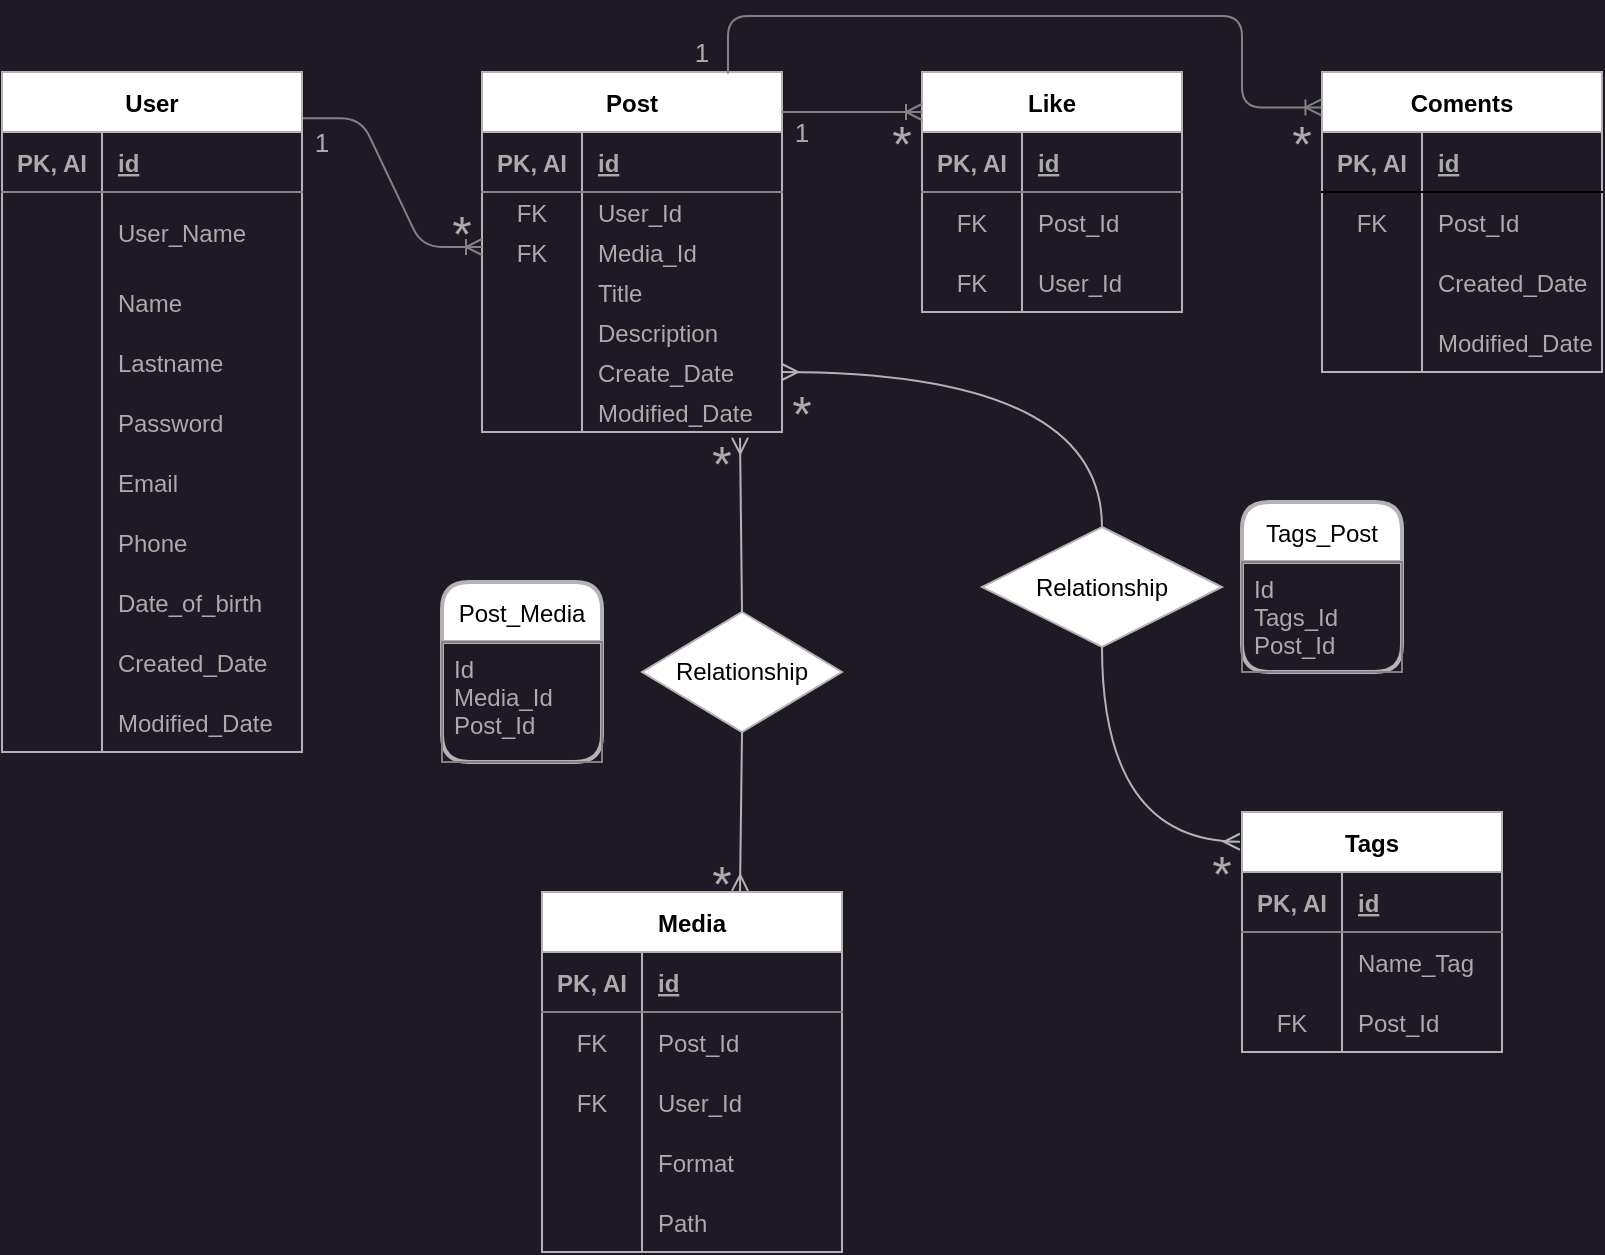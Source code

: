 <mxfile>
    <diagram id="-ANipx4XFc9IfE_KnRMD" name="Page-1">
        <mxGraphModel dx="728" dy="469" grid="0" gridSize="10" guides="1" tooltips="1" connect="1" arrows="1" fold="1" page="1" pageScale="1" pageWidth="850" pageHeight="1100" background="#1E1924" math="0" shadow="0">
            <root>
                <mxCell id="0"/>
                <mxCell id="1" parent="0"/>
                <mxCell id="149" value="Post" style="shape=table;startSize=30;container=1;collapsible=1;childLayout=tableLayout;fixedRows=1;rowLines=0;fontStyle=1;align=center;resizeLast=1;fontFamily=Helvetica;labelBackgroundColor=default;strokeColor=#B3B3B3;" vertex="1" parent="1">
                    <mxGeometry x="280" y="100" width="150" height="180" as="geometry"/>
                </mxCell>
                <mxCell id="150" value="" style="shape=tableRow;horizontal=0;startSize=0;swimlaneHead=0;swimlaneBody=0;fillColor=none;collapsible=0;dropTarget=0;points=[[0,0.5],[1,0.5]];portConstraint=eastwest;top=0;left=0;right=0;bottom=1;strokeColor=#828282;fontFamily=Helvetica;fontColor=#ABABAB;" vertex="1" parent="149">
                    <mxGeometry y="30" width="150" height="30" as="geometry"/>
                </mxCell>
                <mxCell id="151" value="PK, AI" style="shape=partialRectangle;connectable=0;fillColor=none;top=0;left=0;bottom=0;right=0;fontStyle=1;overflow=hidden;strokeColor=#828282;fontFamily=Helvetica;fontColor=#ABABAB;" vertex="1" parent="150">
                    <mxGeometry width="50" height="30" as="geometry">
                        <mxRectangle width="50" height="30" as="alternateBounds"/>
                    </mxGeometry>
                </mxCell>
                <mxCell id="152" value="id" style="shape=partialRectangle;connectable=0;fillColor=none;top=0;left=0;bottom=0;right=0;align=left;spacingLeft=6;fontStyle=5;overflow=hidden;strokeColor=#828282;fontFamily=Helvetica;fontColor=#ABABAB;" vertex="1" parent="150">
                    <mxGeometry x="50" width="100" height="30" as="geometry">
                        <mxRectangle width="100" height="30" as="alternateBounds"/>
                    </mxGeometry>
                </mxCell>
                <mxCell id="313" value="" style="shape=tableRow;horizontal=0;startSize=0;swimlaneHead=0;swimlaneBody=0;fillColor=none;collapsible=0;dropTarget=0;points=[[0,0.5],[1,0.5]];portConstraint=eastwest;top=0;left=0;right=0;bottom=0;strokeColor=#828282;fontFamily=Helvetica;fontColor=#ABABAB;" vertex="1" parent="149">
                    <mxGeometry y="60" width="150" height="20" as="geometry"/>
                </mxCell>
                <mxCell id="314" value="FK" style="shape=partialRectangle;connectable=0;fillColor=none;top=0;left=0;bottom=0;right=0;editable=1;overflow=hidden;strokeColor=#828282;fontFamily=Helvetica;fontColor=#ABABAB;" vertex="1" parent="313">
                    <mxGeometry width="50" height="20" as="geometry">
                        <mxRectangle width="50" height="20" as="alternateBounds"/>
                    </mxGeometry>
                </mxCell>
                <mxCell id="315" value="User_Id" style="shape=partialRectangle;connectable=0;fillColor=none;top=0;left=0;bottom=0;right=0;align=left;spacingLeft=6;overflow=hidden;strokeColor=#828282;fontFamily=Helvetica;fontColor=#ABABAB;" vertex="1" parent="313">
                    <mxGeometry x="50" width="100" height="20" as="geometry">
                        <mxRectangle width="100" height="20" as="alternateBounds"/>
                    </mxGeometry>
                </mxCell>
                <mxCell id="385" value="" style="shape=tableRow;horizontal=0;startSize=0;swimlaneHead=0;swimlaneBody=0;fillColor=none;collapsible=0;dropTarget=0;points=[[0,0.5],[1,0.5]];portConstraint=eastwest;top=0;left=0;right=0;bottom=0;strokeColor=#828282;fontFamily=Helvetica;fontColor=#ABABAB;" vertex="1" parent="149">
                    <mxGeometry y="80" width="150" height="20" as="geometry"/>
                </mxCell>
                <mxCell id="386" value="FK" style="shape=partialRectangle;connectable=0;fillColor=none;top=0;left=0;bottom=0;right=0;editable=1;overflow=hidden;strokeColor=#828282;fontFamily=Helvetica;fontColor=#ABABAB;" vertex="1" parent="385">
                    <mxGeometry width="50" height="20" as="geometry">
                        <mxRectangle width="50" height="20" as="alternateBounds"/>
                    </mxGeometry>
                </mxCell>
                <mxCell id="387" value="Media_Id" style="shape=partialRectangle;connectable=0;fillColor=none;top=0;left=0;bottom=0;right=0;align=left;spacingLeft=6;overflow=hidden;strokeColor=#828282;fontFamily=Helvetica;fontColor=#ABABAB;" vertex="1" parent="385">
                    <mxGeometry x="50" width="100" height="20" as="geometry">
                        <mxRectangle width="100" height="20" as="alternateBounds"/>
                    </mxGeometry>
                </mxCell>
                <mxCell id="316" value="" style="shape=tableRow;horizontal=0;startSize=0;swimlaneHead=0;swimlaneBody=0;fillColor=none;collapsible=0;dropTarget=0;points=[[0,0.5],[1,0.5]];portConstraint=eastwest;top=0;left=0;right=0;bottom=0;strokeColor=#828282;fontFamily=Helvetica;fontColor=#ABABAB;" vertex="1" parent="149">
                    <mxGeometry y="100" width="150" height="20" as="geometry"/>
                </mxCell>
                <mxCell id="317" value="" style="shape=partialRectangle;connectable=0;fillColor=none;top=0;left=0;bottom=0;right=0;editable=1;overflow=hidden;strokeColor=#828282;fontFamily=Helvetica;fontColor=#ABABAB;" vertex="1" parent="316">
                    <mxGeometry width="50" height="20" as="geometry">
                        <mxRectangle width="50" height="20" as="alternateBounds"/>
                    </mxGeometry>
                </mxCell>
                <mxCell id="318" value="Title" style="shape=partialRectangle;connectable=0;fillColor=none;top=0;left=0;bottom=0;right=0;align=left;spacingLeft=6;overflow=hidden;strokeColor=#828282;fontFamily=Helvetica;fontColor=#ABABAB;" vertex="1" parent="316">
                    <mxGeometry x="50" width="100" height="20" as="geometry">
                        <mxRectangle width="100" height="20" as="alternateBounds"/>
                    </mxGeometry>
                </mxCell>
                <mxCell id="319" value="" style="shape=tableRow;horizontal=0;startSize=0;swimlaneHead=0;swimlaneBody=0;fillColor=none;collapsible=0;dropTarget=0;points=[[0,0.5],[1,0.5]];portConstraint=eastwest;top=0;left=0;right=0;bottom=0;strokeColor=#828282;fontFamily=Helvetica;fontColor=#ABABAB;" vertex="1" parent="149">
                    <mxGeometry y="120" width="150" height="20" as="geometry"/>
                </mxCell>
                <mxCell id="320" value="" style="shape=partialRectangle;connectable=0;fillColor=none;top=0;left=0;bottom=0;right=0;editable=1;overflow=hidden;strokeColor=#828282;fontFamily=Helvetica;fontColor=#ABABAB;" vertex="1" parent="319">
                    <mxGeometry width="50" height="20" as="geometry">
                        <mxRectangle width="50" height="20" as="alternateBounds"/>
                    </mxGeometry>
                </mxCell>
                <mxCell id="321" value="Description" style="shape=partialRectangle;connectable=0;fillColor=none;top=0;left=0;bottom=0;right=0;align=left;spacingLeft=6;overflow=hidden;strokeColor=#828282;fontFamily=Helvetica;fontColor=#ABABAB;" vertex="1" parent="319">
                    <mxGeometry x="50" width="100" height="20" as="geometry">
                        <mxRectangle width="100" height="20" as="alternateBounds"/>
                    </mxGeometry>
                </mxCell>
                <mxCell id="322" value="" style="shape=tableRow;horizontal=0;startSize=0;swimlaneHead=0;swimlaneBody=0;fillColor=none;collapsible=0;dropTarget=0;points=[[0,0.5],[1,0.5]];portConstraint=eastwest;top=0;left=0;right=0;bottom=0;strokeColor=#828282;fontFamily=Helvetica;fontColor=#ABABAB;" vertex="1" parent="149">
                    <mxGeometry y="140" width="150" height="20" as="geometry"/>
                </mxCell>
                <mxCell id="323" value="" style="shape=partialRectangle;connectable=0;fillColor=none;top=0;left=0;bottom=0;right=0;editable=1;overflow=hidden;strokeColor=#828282;fontFamily=Helvetica;fontColor=#ABABAB;" vertex="1" parent="322">
                    <mxGeometry width="50" height="20" as="geometry">
                        <mxRectangle width="50" height="20" as="alternateBounds"/>
                    </mxGeometry>
                </mxCell>
                <mxCell id="324" value="Create_Date" style="shape=partialRectangle;connectable=0;fillColor=none;top=0;left=0;bottom=0;right=0;align=left;spacingLeft=6;overflow=hidden;strokeColor=#828282;fontFamily=Helvetica;fontColor=#ABABAB;" vertex="1" parent="322">
                    <mxGeometry x="50" width="100" height="20" as="geometry">
                        <mxRectangle width="100" height="20" as="alternateBounds"/>
                    </mxGeometry>
                </mxCell>
                <mxCell id="153" value="" style="shape=tableRow;horizontal=0;startSize=0;swimlaneHead=0;swimlaneBody=0;fillColor=none;collapsible=0;dropTarget=0;points=[[0,0.5],[1,0.5]];portConstraint=eastwest;top=0;left=0;right=0;bottom=0;strokeColor=#828282;fontFamily=Helvetica;fontColor=#ABABAB;" vertex="1" parent="149">
                    <mxGeometry y="160" width="150" height="20" as="geometry"/>
                </mxCell>
                <mxCell id="154" value="" style="shape=partialRectangle;connectable=0;fillColor=none;top=0;left=0;bottom=0;right=0;editable=1;overflow=hidden;strokeColor=#828282;fontFamily=Helvetica;fontColor=#ABABAB;" vertex="1" parent="153">
                    <mxGeometry width="50" height="20" as="geometry">
                        <mxRectangle width="50" height="20" as="alternateBounds"/>
                    </mxGeometry>
                </mxCell>
                <mxCell id="155" value="Modified_Date" style="shape=partialRectangle;connectable=0;fillColor=none;top=0;left=0;bottom=0;right=0;align=left;spacingLeft=6;overflow=hidden;strokeColor=#828282;fontFamily=Helvetica;fontColor=#ABABAB;" vertex="1" parent="153">
                    <mxGeometry x="50" width="100" height="20" as="geometry">
                        <mxRectangle width="100" height="20" as="alternateBounds"/>
                    </mxGeometry>
                </mxCell>
                <mxCell id="156" value="" style="edgeStyle=entityRelationEdgeStyle;fontSize=12;html=1;endArrow=ERoneToMany;entryX=1;entryY=0.75;entryDx=0;entryDy=0;startArrow=none;exitX=0.996;exitY=0.068;exitDx=0;exitDy=0;exitPerimeter=0;strokeColor=#828282;fontFamily=Helvetica;fontColor=#ABABAB;" edge="1" parent="1" source="259" target="258">
                    <mxGeometry width="100" height="100" relative="1" as="geometry">
                        <mxPoint x="240" y="70" as="sourcePoint"/>
                        <mxPoint x="277.15" y="142.41" as="targetPoint"/>
                    </mxGeometry>
                </mxCell>
                <mxCell id="196" value="&lt;font style=&quot;font-size: 25px;&quot;&gt;*&lt;/font&gt;" style="text;strokeColor=none;align=center;fillColor=none;html=1;verticalAlign=middle;whiteSpace=wrap;rounded=0;fontFamily=Helvetica;fontColor=#ABABAB;" vertex="1" parent="1">
                    <mxGeometry x="390" y="490" width="20" height="30" as="geometry"/>
                </mxCell>
                <mxCell id="197" value="&lt;font style=&quot;font-size: 25px;&quot;&gt;*&lt;/font&gt;" style="text;strokeColor=none;align=center;fillColor=none;html=1;verticalAlign=middle;whiteSpace=wrap;rounded=0;fontFamily=Helvetica;fontColor=#ABABAB;" vertex="1" parent="1">
                    <mxGeometry x="480" y="125" width="20" height="20" as="geometry"/>
                </mxCell>
                <mxCell id="198" value="&lt;font style=&quot;font-size: 13px;&quot;&gt;1&lt;/font&gt;" style="text;strokeColor=none;align=center;fillColor=none;html=1;verticalAlign=middle;whiteSpace=wrap;rounded=0;fontFamily=Helvetica;fontColor=#ABABAB;" vertex="1" parent="1">
                    <mxGeometry x="190" y="120" width="20" height="30" as="geometry"/>
                </mxCell>
                <mxCell id="206" value="Media" style="shape=table;startSize=30;container=1;collapsible=1;childLayout=tableLayout;fixedRows=1;rowLines=0;fontStyle=1;align=center;resizeLast=1;fontFamily=Helvetica;labelBackgroundColor=default;strokeColor=#B3B3B3;" vertex="1" parent="1">
                    <mxGeometry x="310" y="510" width="150" height="180" as="geometry"/>
                </mxCell>
                <mxCell id="207" value="" style="shape=tableRow;horizontal=0;startSize=0;swimlaneHead=0;swimlaneBody=0;fillColor=none;collapsible=0;dropTarget=0;points=[[0,0.5],[1,0.5]];portConstraint=eastwest;top=0;left=0;right=0;bottom=1;strokeColor=#828282;fontFamily=Helvetica;fontColor=#ABABAB;" vertex="1" parent="206">
                    <mxGeometry y="30" width="150" height="30" as="geometry"/>
                </mxCell>
                <mxCell id="208" value="PK, AI" style="shape=partialRectangle;connectable=0;fillColor=none;top=0;left=0;bottom=0;right=0;fontStyle=1;overflow=hidden;strokeColor=#828282;fontFamily=Helvetica;fontColor=#ABABAB;" vertex="1" parent="207">
                    <mxGeometry width="50" height="30" as="geometry">
                        <mxRectangle width="50" height="30" as="alternateBounds"/>
                    </mxGeometry>
                </mxCell>
                <mxCell id="209" value="id" style="shape=partialRectangle;connectable=0;fillColor=none;top=0;left=0;bottom=0;right=0;align=left;spacingLeft=6;fontStyle=5;overflow=hidden;strokeColor=#828282;fontFamily=Helvetica;fontColor=#ABABAB;" vertex="1" parent="207">
                    <mxGeometry x="50" width="100" height="30" as="geometry">
                        <mxRectangle width="100" height="30" as="alternateBounds"/>
                    </mxGeometry>
                </mxCell>
                <mxCell id="210" value="" style="shape=tableRow;horizontal=0;startSize=0;swimlaneHead=0;swimlaneBody=0;fillColor=none;collapsible=0;dropTarget=0;points=[[0,0.5],[1,0.5]];portConstraint=eastwest;top=0;left=0;right=0;bottom=0;strokeColor=#828282;fontFamily=Helvetica;fontColor=#ABABAB;" vertex="1" parent="206">
                    <mxGeometry y="60" width="150" height="30" as="geometry"/>
                </mxCell>
                <mxCell id="211" value="FK" style="shape=partialRectangle;connectable=0;fillColor=none;top=0;left=0;bottom=0;right=0;editable=1;overflow=hidden;strokeColor=#828282;fontFamily=Helvetica;fontColor=#ABABAB;" vertex="1" parent="210">
                    <mxGeometry width="50" height="30" as="geometry">
                        <mxRectangle width="50" height="30" as="alternateBounds"/>
                    </mxGeometry>
                </mxCell>
                <mxCell id="212" value="Post_Id" style="shape=partialRectangle;connectable=0;fillColor=none;top=0;left=0;bottom=0;right=0;align=left;spacingLeft=6;overflow=hidden;strokeColor=#828282;fontFamily=Helvetica;fontColor=#ABABAB;" vertex="1" parent="210">
                    <mxGeometry x="50" width="100" height="30" as="geometry">
                        <mxRectangle width="100" height="30" as="alternateBounds"/>
                    </mxGeometry>
                </mxCell>
                <mxCell id="213" value="" style="shape=tableRow;horizontal=0;startSize=0;swimlaneHead=0;swimlaneBody=0;fillColor=none;collapsible=0;dropTarget=0;points=[[0,0.5],[1,0.5]];portConstraint=eastwest;top=0;left=0;right=0;bottom=0;strokeColor=#828282;fontFamily=Helvetica;fontColor=#ABABAB;" vertex="1" parent="206">
                    <mxGeometry y="90" width="150" height="30" as="geometry"/>
                </mxCell>
                <mxCell id="214" value="FK" style="shape=partialRectangle;connectable=0;fillColor=none;top=0;left=0;bottom=0;right=0;editable=1;overflow=hidden;strokeColor=#828282;fontFamily=Helvetica;fontColor=#ABABAB;" vertex="1" parent="213">
                    <mxGeometry width="50" height="30" as="geometry">
                        <mxRectangle width="50" height="30" as="alternateBounds"/>
                    </mxGeometry>
                </mxCell>
                <mxCell id="215" value="User_Id" style="shape=partialRectangle;connectable=0;fillColor=none;top=0;left=0;bottom=0;right=0;align=left;spacingLeft=6;overflow=hidden;strokeColor=#828282;fontFamily=Helvetica;fontColor=#ABABAB;" vertex="1" parent="213">
                    <mxGeometry x="50" width="100" height="30" as="geometry">
                        <mxRectangle width="100" height="30" as="alternateBounds"/>
                    </mxGeometry>
                </mxCell>
                <mxCell id="216" value="" style="shape=tableRow;horizontal=0;startSize=0;swimlaneHead=0;swimlaneBody=0;fillColor=none;collapsible=0;dropTarget=0;points=[[0,0.5],[1,0.5]];portConstraint=eastwest;top=0;left=0;right=0;bottom=0;strokeColor=#828282;fontFamily=Helvetica;fontColor=#ABABAB;" vertex="1" parent="206">
                    <mxGeometry y="120" width="150" height="30" as="geometry"/>
                </mxCell>
                <mxCell id="217" value="" style="shape=partialRectangle;connectable=0;fillColor=none;top=0;left=0;bottom=0;right=0;editable=1;overflow=hidden;strokeColor=#828282;fontFamily=Helvetica;fontColor=#ABABAB;" vertex="1" parent="216">
                    <mxGeometry width="50" height="30" as="geometry">
                        <mxRectangle width="50" height="30" as="alternateBounds"/>
                    </mxGeometry>
                </mxCell>
                <mxCell id="218" value="Format" style="shape=partialRectangle;connectable=0;fillColor=none;top=0;left=0;bottom=0;right=0;align=left;spacingLeft=6;overflow=hidden;strokeColor=#828282;fontFamily=Helvetica;fontColor=#ABABAB;" vertex="1" parent="216">
                    <mxGeometry x="50" width="100" height="30" as="geometry">
                        <mxRectangle width="100" height="30" as="alternateBounds"/>
                    </mxGeometry>
                </mxCell>
                <mxCell id="219" value="" style="shape=tableRow;horizontal=0;startSize=0;swimlaneHead=0;swimlaneBody=0;fillColor=none;collapsible=0;dropTarget=0;points=[[0,0.5],[1,0.5]];portConstraint=eastwest;top=0;left=0;right=0;bottom=0;strokeColor=#828282;fontFamily=Helvetica;fontColor=#ABABAB;" vertex="1" parent="206">
                    <mxGeometry y="150" width="150" height="30" as="geometry"/>
                </mxCell>
                <mxCell id="220" value="" style="shape=partialRectangle;connectable=0;fillColor=none;top=0;left=0;bottom=0;right=0;editable=1;overflow=hidden;strokeColor=#828282;fontFamily=Helvetica;fontColor=#ABABAB;" vertex="1" parent="219">
                    <mxGeometry width="50" height="30" as="geometry">
                        <mxRectangle width="50" height="30" as="alternateBounds"/>
                    </mxGeometry>
                </mxCell>
                <mxCell id="221" value="Path" style="shape=partialRectangle;connectable=0;fillColor=none;top=0;left=0;bottom=0;right=0;align=left;spacingLeft=6;overflow=hidden;strokeColor=#828282;fontFamily=Helvetica;fontColor=#ABABAB;" vertex="1" parent="219">
                    <mxGeometry x="50" width="100" height="30" as="geometry">
                        <mxRectangle width="100" height="30" as="alternateBounds"/>
                    </mxGeometry>
                </mxCell>
                <mxCell id="232" value="Like" style="shape=table;startSize=30;container=1;collapsible=1;childLayout=tableLayout;fixedRows=1;rowLines=0;fontStyle=1;align=center;resizeLast=1;fontFamily=Helvetica;labelBackgroundColor=default;strokeColor=#B3B3B3;" vertex="1" parent="1">
                    <mxGeometry x="500" y="100" width="130" height="120" as="geometry"/>
                </mxCell>
                <mxCell id="233" value="" style="shape=tableRow;horizontal=0;startSize=0;swimlaneHead=0;swimlaneBody=0;fillColor=none;collapsible=0;dropTarget=0;points=[[0,0.5],[1,0.5]];portConstraint=eastwest;top=0;left=0;right=0;bottom=1;strokeColor=#828282;fontFamily=Helvetica;fontColor=#ABABAB;" vertex="1" parent="232">
                    <mxGeometry y="30" width="130" height="30" as="geometry"/>
                </mxCell>
                <mxCell id="234" value="PK, AI" style="shape=partialRectangle;connectable=0;fillColor=none;top=0;left=0;bottom=0;right=0;fontStyle=1;overflow=hidden;strokeColor=#828282;fontFamily=Helvetica;fontColor=#ABABAB;" vertex="1" parent="233">
                    <mxGeometry width="50" height="30" as="geometry">
                        <mxRectangle width="50" height="30" as="alternateBounds"/>
                    </mxGeometry>
                </mxCell>
                <mxCell id="235" value="id" style="shape=partialRectangle;connectable=0;fillColor=none;top=0;left=0;bottom=0;right=0;align=left;spacingLeft=6;fontStyle=5;overflow=hidden;strokeColor=#828282;fontFamily=Helvetica;fontColor=#ABABAB;" vertex="1" parent="233">
                    <mxGeometry x="50" width="80" height="30" as="geometry">
                        <mxRectangle width="80" height="30" as="alternateBounds"/>
                    </mxGeometry>
                </mxCell>
                <mxCell id="236" value="" style="shape=tableRow;horizontal=0;startSize=0;swimlaneHead=0;swimlaneBody=0;fillColor=none;collapsible=0;dropTarget=0;points=[[0,0.5],[1,0.5]];portConstraint=eastwest;top=0;left=0;right=0;bottom=0;strokeColor=#828282;fontFamily=Helvetica;fontColor=#ABABAB;" vertex="1" parent="232">
                    <mxGeometry y="60" width="130" height="30" as="geometry"/>
                </mxCell>
                <mxCell id="237" value="FK" style="shape=partialRectangle;connectable=0;fillColor=none;top=0;left=0;bottom=0;right=0;editable=1;overflow=hidden;strokeColor=#828282;fontFamily=Helvetica;fontColor=#ABABAB;" vertex="1" parent="236">
                    <mxGeometry width="50" height="30" as="geometry">
                        <mxRectangle width="50" height="30" as="alternateBounds"/>
                    </mxGeometry>
                </mxCell>
                <mxCell id="238" value="Post_Id" style="shape=partialRectangle;connectable=0;fillColor=none;top=0;left=0;bottom=0;right=0;align=left;spacingLeft=6;overflow=hidden;strokeColor=#828282;fontFamily=Helvetica;fontColor=#ABABAB;" vertex="1" parent="236">
                    <mxGeometry x="50" width="80" height="30" as="geometry">
                        <mxRectangle width="80" height="30" as="alternateBounds"/>
                    </mxGeometry>
                </mxCell>
                <mxCell id="343" value="" style="shape=tableRow;horizontal=0;startSize=0;swimlaneHead=0;swimlaneBody=0;fillColor=none;collapsible=0;dropTarget=0;points=[[0,0.5],[1,0.5]];portConstraint=eastwest;top=0;left=0;right=0;bottom=0;strokeColor=#828282;fontFamily=Helvetica;fontColor=#ABABAB;" vertex="1" parent="232">
                    <mxGeometry y="90" width="130" height="30" as="geometry"/>
                </mxCell>
                <mxCell id="344" value="FK" style="shape=partialRectangle;connectable=0;fillColor=none;top=0;left=0;bottom=0;right=0;editable=1;overflow=hidden;strokeColor=#828282;fontFamily=Helvetica;fontColor=#ABABAB;" vertex="1" parent="343">
                    <mxGeometry width="50" height="30" as="geometry">
                        <mxRectangle width="50" height="30" as="alternateBounds"/>
                    </mxGeometry>
                </mxCell>
                <mxCell id="345" value="User_Id" style="shape=partialRectangle;connectable=0;fillColor=none;top=0;left=0;bottom=0;right=0;align=left;spacingLeft=6;overflow=hidden;strokeColor=#828282;fontFamily=Helvetica;fontColor=#ABABAB;" vertex="1" parent="343">
                    <mxGeometry x="50" width="80" height="30" as="geometry">
                        <mxRectangle width="80" height="30" as="alternateBounds"/>
                    </mxGeometry>
                </mxCell>
                <mxCell id="257" value="&lt;font style=&quot;font-size: 13px;&quot;&gt;1&lt;/font&gt;" style="text;strokeColor=none;align=center;fillColor=none;html=1;verticalAlign=middle;whiteSpace=wrap;rounded=0;fontFamily=Helvetica;fontColor=#ABABAB;" vertex="1" parent="1">
                    <mxGeometry x="430" y="120" width="20" height="20" as="geometry"/>
                </mxCell>
                <mxCell id="258" value="&lt;font style=&quot;font-size: 25px;&quot;&gt;*&lt;/font&gt;" style="text;strokeColor=none;align=center;fillColor=none;html=1;verticalAlign=middle;whiteSpace=wrap;rounded=0;fontFamily=Helvetica;fontColor=#ABABAB;" vertex="1" parent="1">
                    <mxGeometry x="260" y="165" width="20" height="30" as="geometry"/>
                </mxCell>
                <mxCell id="259" value="User" style="shape=table;startSize=30;container=1;collapsible=1;childLayout=tableLayout;fixedRows=1;rowLines=0;fontStyle=1;align=center;resizeLast=1;fontFamily=Helvetica;strokeColor=#B3B3B3;" vertex="1" parent="1">
                    <mxGeometry x="40" y="100" width="150" height="340" as="geometry"/>
                </mxCell>
                <mxCell id="260" value="" style="shape=tableRow;horizontal=0;startSize=0;swimlaneHead=0;swimlaneBody=0;fillColor=none;collapsible=0;dropTarget=0;points=[[0,0.5],[1,0.5]];portConstraint=eastwest;top=0;left=0;right=0;bottom=1;strokeColor=#828282;fontFamily=Helvetica;fontColor=#ABABAB;" vertex="1" parent="259">
                    <mxGeometry y="30" width="150" height="30" as="geometry"/>
                </mxCell>
                <mxCell id="261" value="PK, AI" style="shape=partialRectangle;connectable=0;fillColor=none;top=0;left=0;bottom=0;right=0;fontStyle=1;overflow=hidden;strokeColor=#828282;fontFamily=Helvetica;fontColor=#ABABAB;" vertex="1" parent="260">
                    <mxGeometry width="50" height="30" as="geometry">
                        <mxRectangle width="50" height="30" as="alternateBounds"/>
                    </mxGeometry>
                </mxCell>
                <mxCell id="262" value="id" style="shape=partialRectangle;connectable=0;fillColor=none;top=0;left=0;bottom=0;right=0;align=left;spacingLeft=6;fontStyle=5;overflow=hidden;strokeColor=#828282;fontFamily=Helvetica;fontColor=#ABABAB;" vertex="1" parent="260">
                    <mxGeometry x="50" width="100" height="30" as="geometry">
                        <mxRectangle width="100" height="30" as="alternateBounds"/>
                    </mxGeometry>
                </mxCell>
                <mxCell id="263" value="" style="shape=tableRow;horizontal=0;startSize=0;swimlaneHead=0;swimlaneBody=0;fillColor=none;collapsible=0;dropTarget=0;points=[[0,0.5],[1,0.5]];portConstraint=eastwest;top=0;left=0;right=0;bottom=0;strokeColor=#828282;fontFamily=Helvetica;fontColor=#ABABAB;" vertex="1" parent="259">
                    <mxGeometry y="60" width="150" height="40" as="geometry"/>
                </mxCell>
                <mxCell id="264" value="" style="shape=partialRectangle;connectable=0;fillColor=none;top=0;left=0;bottom=0;right=0;editable=1;overflow=hidden;strokeColor=#828282;fontFamily=Helvetica;fontColor=#ABABAB;" vertex="1" parent="263">
                    <mxGeometry width="50" height="40" as="geometry">
                        <mxRectangle width="50" height="40" as="alternateBounds"/>
                    </mxGeometry>
                </mxCell>
                <mxCell id="265" value="User_Name" style="shape=partialRectangle;connectable=0;fillColor=none;top=0;left=0;bottom=0;right=0;align=left;spacingLeft=6;overflow=hidden;strokeColor=#828282;fontFamily=Helvetica;fontColor=#ABABAB;" vertex="1" parent="263">
                    <mxGeometry x="50" width="100" height="40" as="geometry">
                        <mxRectangle width="100" height="40" as="alternateBounds"/>
                    </mxGeometry>
                </mxCell>
                <mxCell id="266" value="" style="shape=tableRow;horizontal=0;startSize=0;swimlaneHead=0;swimlaneBody=0;fillColor=none;collapsible=0;dropTarget=0;points=[[0,0.5],[1,0.5]];portConstraint=eastwest;top=0;left=0;right=0;bottom=0;strokeColor=#828282;fontFamily=Helvetica;fontColor=#ABABAB;" vertex="1" parent="259">
                    <mxGeometry y="100" width="150" height="30" as="geometry"/>
                </mxCell>
                <mxCell id="267" value="" style="shape=partialRectangle;connectable=0;fillColor=none;top=0;left=0;bottom=0;right=0;editable=1;overflow=hidden;strokeColor=#828282;fontFamily=Helvetica;fontColor=#ABABAB;" vertex="1" parent="266">
                    <mxGeometry width="50" height="30" as="geometry">
                        <mxRectangle width="50" height="30" as="alternateBounds"/>
                    </mxGeometry>
                </mxCell>
                <mxCell id="268" value="Name" style="shape=partialRectangle;connectable=0;fillColor=none;top=0;left=0;bottom=0;right=0;align=left;spacingLeft=6;overflow=hidden;strokeColor=#828282;fontFamily=Helvetica;fontColor=#ABABAB;" vertex="1" parent="266">
                    <mxGeometry x="50" width="100" height="30" as="geometry">
                        <mxRectangle width="100" height="30" as="alternateBounds"/>
                    </mxGeometry>
                </mxCell>
                <mxCell id="269" value="" style="shape=tableRow;horizontal=0;startSize=0;swimlaneHead=0;swimlaneBody=0;fillColor=none;collapsible=0;dropTarget=0;points=[[0,0.5],[1,0.5]];portConstraint=eastwest;top=0;left=0;right=0;bottom=0;strokeColor=#828282;fontFamily=Helvetica;fontColor=#ABABAB;" vertex="1" parent="259">
                    <mxGeometry y="130" width="150" height="30" as="geometry"/>
                </mxCell>
                <mxCell id="270" value="" style="shape=partialRectangle;connectable=0;fillColor=none;top=0;left=0;bottom=0;right=0;editable=1;overflow=hidden;strokeColor=#828282;fontFamily=Helvetica;fontColor=#ABABAB;" vertex="1" parent="269">
                    <mxGeometry width="50" height="30" as="geometry">
                        <mxRectangle width="50" height="30" as="alternateBounds"/>
                    </mxGeometry>
                </mxCell>
                <mxCell id="271" value="Lastname" style="shape=partialRectangle;connectable=0;fillColor=none;top=0;left=0;bottom=0;right=0;align=left;spacingLeft=6;overflow=hidden;strokeColor=#828282;fontFamily=Helvetica;fontColor=#ABABAB;" vertex="1" parent="269">
                    <mxGeometry x="50" width="100" height="30" as="geometry">
                        <mxRectangle width="100" height="30" as="alternateBounds"/>
                    </mxGeometry>
                </mxCell>
                <mxCell id="272" value="" style="shape=tableRow;horizontal=0;startSize=0;swimlaneHead=0;swimlaneBody=0;fillColor=none;collapsible=0;dropTarget=0;points=[[0,0.5],[1,0.5]];portConstraint=eastwest;top=0;left=0;right=0;bottom=0;strokeColor=#828282;fontFamily=Helvetica;fontColor=#ABABAB;" vertex="1" parent="259">
                    <mxGeometry y="160" width="150" height="30" as="geometry"/>
                </mxCell>
                <mxCell id="273" value="" style="shape=partialRectangle;connectable=0;fillColor=none;top=0;left=0;bottom=0;right=0;editable=1;overflow=hidden;strokeColor=#828282;fontFamily=Helvetica;fontColor=#ABABAB;" vertex="1" parent="272">
                    <mxGeometry width="50" height="30" as="geometry">
                        <mxRectangle width="50" height="30" as="alternateBounds"/>
                    </mxGeometry>
                </mxCell>
                <mxCell id="274" value="Password" style="shape=partialRectangle;connectable=0;fillColor=none;top=0;left=0;bottom=0;right=0;align=left;spacingLeft=6;overflow=hidden;strokeColor=#828282;fontFamily=Helvetica;fontColor=#ABABAB;" vertex="1" parent="272">
                    <mxGeometry x="50" width="100" height="30" as="geometry">
                        <mxRectangle width="100" height="30" as="alternateBounds"/>
                    </mxGeometry>
                </mxCell>
                <mxCell id="299" value="" style="shape=tableRow;horizontal=0;startSize=0;swimlaneHead=0;swimlaneBody=0;fillColor=none;collapsible=0;dropTarget=0;points=[[0,0.5],[1,0.5]];portConstraint=eastwest;top=0;left=0;right=0;bottom=0;strokeColor=#828282;fontFamily=Helvetica;fontColor=#ABABAB;" vertex="1" parent="259">
                    <mxGeometry y="190" width="150" height="30" as="geometry"/>
                </mxCell>
                <mxCell id="300" value="" style="shape=partialRectangle;connectable=0;fillColor=none;top=0;left=0;bottom=0;right=0;editable=1;overflow=hidden;strokeColor=#828282;fontFamily=Helvetica;fontColor=#ABABAB;" vertex="1" parent="299">
                    <mxGeometry width="50" height="30" as="geometry">
                        <mxRectangle width="50" height="30" as="alternateBounds"/>
                    </mxGeometry>
                </mxCell>
                <mxCell id="301" value="Email" style="shape=partialRectangle;connectable=0;fillColor=none;top=0;left=0;bottom=0;right=0;align=left;spacingLeft=6;overflow=hidden;strokeColor=#828282;fontFamily=Helvetica;fontColor=#ABABAB;" vertex="1" parent="299">
                    <mxGeometry x="50" width="100" height="30" as="geometry">
                        <mxRectangle width="100" height="30" as="alternateBounds"/>
                    </mxGeometry>
                </mxCell>
                <mxCell id="310" value="" style="shape=tableRow;horizontal=0;startSize=0;swimlaneHead=0;swimlaneBody=0;fillColor=none;collapsible=0;dropTarget=0;points=[[0,0.5],[1,0.5]];portConstraint=eastwest;top=0;left=0;right=0;bottom=0;strokeColor=#828282;fontFamily=Helvetica;fontColor=#ABABAB;" vertex="1" parent="259">
                    <mxGeometry y="220" width="150" height="30" as="geometry"/>
                </mxCell>
                <mxCell id="311" value="" style="shape=partialRectangle;connectable=0;fillColor=none;top=0;left=0;bottom=0;right=0;editable=1;overflow=hidden;strokeColor=#828282;fontFamily=Helvetica;fontColor=#ABABAB;" vertex="1" parent="310">
                    <mxGeometry width="50" height="30" as="geometry">
                        <mxRectangle width="50" height="30" as="alternateBounds"/>
                    </mxGeometry>
                </mxCell>
                <mxCell id="312" value="Phone" style="shape=partialRectangle;connectable=0;fillColor=none;top=0;left=0;bottom=0;right=0;align=left;spacingLeft=6;overflow=hidden;strokeColor=#828282;fontFamily=Helvetica;fontColor=#ABABAB;" vertex="1" parent="310">
                    <mxGeometry x="50" width="100" height="30" as="geometry">
                        <mxRectangle width="100" height="30" as="alternateBounds"/>
                    </mxGeometry>
                </mxCell>
                <mxCell id="302" value="" style="shape=tableRow;horizontal=0;startSize=0;swimlaneHead=0;swimlaneBody=0;fillColor=none;collapsible=0;dropTarget=0;points=[[0,0.5],[1,0.5]];portConstraint=eastwest;top=0;left=0;right=0;bottom=0;strokeColor=#828282;fontFamily=Helvetica;fontColor=#ABABAB;" vertex="1" parent="259">
                    <mxGeometry y="250" width="150" height="30" as="geometry"/>
                </mxCell>
                <mxCell id="303" value="" style="shape=partialRectangle;connectable=0;fillColor=none;top=0;left=0;bottom=0;right=0;editable=1;overflow=hidden;strokeColor=#828282;fontFamily=Helvetica;fontColor=#ABABAB;" vertex="1" parent="302">
                    <mxGeometry width="50" height="30" as="geometry">
                        <mxRectangle width="50" height="30" as="alternateBounds"/>
                    </mxGeometry>
                </mxCell>
                <mxCell id="304" value="Date_of_birth" style="shape=partialRectangle;connectable=0;fillColor=none;top=0;left=0;bottom=0;right=0;align=left;spacingLeft=6;overflow=hidden;strokeColor=#828282;fontFamily=Helvetica;fontColor=#ABABAB;" vertex="1" parent="302">
                    <mxGeometry x="50" width="100" height="30" as="geometry">
                        <mxRectangle width="100" height="30" as="alternateBounds"/>
                    </mxGeometry>
                </mxCell>
                <mxCell id="347" value="" style="shape=tableRow;horizontal=0;startSize=0;swimlaneHead=0;swimlaneBody=0;fillColor=none;collapsible=0;dropTarget=0;points=[[0,0.5],[1,0.5]];portConstraint=eastwest;top=0;left=0;right=0;bottom=0;strokeColor=#828282;fontFamily=Helvetica;fontColor=#ABABAB;" vertex="1" parent="259">
                    <mxGeometry y="280" width="150" height="30" as="geometry"/>
                </mxCell>
                <mxCell id="348" value="" style="shape=partialRectangle;connectable=0;fillColor=none;top=0;left=0;bottom=0;right=0;editable=1;overflow=hidden;strokeColor=#828282;fontFamily=Helvetica;fontColor=#ABABAB;" vertex="1" parent="347">
                    <mxGeometry width="50" height="30" as="geometry">
                        <mxRectangle width="50" height="30" as="alternateBounds"/>
                    </mxGeometry>
                </mxCell>
                <mxCell id="349" value="Created_Date" style="shape=partialRectangle;connectable=0;fillColor=none;top=0;left=0;bottom=0;right=0;align=left;spacingLeft=6;overflow=hidden;strokeColor=#828282;fontFamily=Helvetica;fontColor=#ABABAB;" vertex="1" parent="347">
                    <mxGeometry x="50" width="100" height="30" as="geometry">
                        <mxRectangle width="100" height="30" as="alternateBounds"/>
                    </mxGeometry>
                </mxCell>
                <mxCell id="275" value="" style="shape=tableRow;horizontal=0;startSize=0;swimlaneHead=0;swimlaneBody=0;fillColor=none;collapsible=0;dropTarget=0;points=[[0,0.5],[1,0.5]];portConstraint=eastwest;top=0;left=0;right=0;bottom=0;strokeColor=#828282;fontFamily=Helvetica;fontColor=#ABABAB;" vertex="1" parent="259">
                    <mxGeometry y="310" width="150" height="30" as="geometry"/>
                </mxCell>
                <mxCell id="276" value="" style="shape=partialRectangle;connectable=0;fillColor=none;top=0;left=0;bottom=0;right=0;editable=1;overflow=hidden;strokeColor=#828282;fontFamily=Helvetica;fontColor=#ABABAB;" vertex="1" parent="275">
                    <mxGeometry width="50" height="30" as="geometry">
                        <mxRectangle width="50" height="30" as="alternateBounds"/>
                    </mxGeometry>
                </mxCell>
                <mxCell id="277" value="Modified_Date" style="shape=partialRectangle;connectable=0;fillColor=none;top=0;left=0;bottom=0;right=0;align=left;spacingLeft=6;overflow=hidden;strokeColor=#828282;fontFamily=Helvetica;fontColor=#ABABAB;" vertex="1" parent="275">
                    <mxGeometry x="50" width="100" height="30" as="geometry">
                        <mxRectangle width="100" height="30" as="alternateBounds"/>
                    </mxGeometry>
                </mxCell>
                <mxCell id="278" value="Coments" style="shape=table;startSize=30;container=1;collapsible=1;childLayout=tableLayout;fixedRows=1;rowLines=0;fontStyle=1;align=center;resizeLast=1;labelBackgroundColor=none;strokeColor=#B3B3B3;" vertex="1" parent="1">
                    <mxGeometry x="700" y="100" width="140" height="150" as="geometry">
                        <mxRectangle x="700" y="100" width="86" height="30" as="alternateBounds"/>
                    </mxGeometry>
                </mxCell>
                <mxCell id="279" value="" style="shape=tableRow;horizontal=0;startSize=0;swimlaneHead=0;swimlaneBody=0;fillColor=none;collapsible=0;dropTarget=0;points=[[0,0.5],[1,0.5]];portConstraint=eastwest;top=0;left=0;right=0;bottom=1;" vertex="1" parent="278">
                    <mxGeometry y="30" width="140" height="30" as="geometry"/>
                </mxCell>
                <mxCell id="280" value="PK, AI" style="shape=partialRectangle;connectable=0;fillColor=none;top=0;left=0;bottom=0;right=0;fontStyle=1;overflow=hidden;strokeColor=#828282;fontFamily=Helvetica;fontColor=#ABABAB;" vertex="1" parent="279">
                    <mxGeometry width="50" height="30" as="geometry">
                        <mxRectangle width="50" height="30" as="alternateBounds"/>
                    </mxGeometry>
                </mxCell>
                <mxCell id="281" value="id" style="shape=partialRectangle;connectable=0;fillColor=none;top=0;left=0;bottom=0;right=0;align=left;spacingLeft=6;fontStyle=5;overflow=hidden;fontColor=#ABABAB;" vertex="1" parent="279">
                    <mxGeometry x="50" width="90" height="30" as="geometry">
                        <mxRectangle width="90" height="30" as="alternateBounds"/>
                    </mxGeometry>
                </mxCell>
                <mxCell id="282" value="" style="shape=tableRow;horizontal=0;startSize=0;swimlaneHead=0;swimlaneBody=0;fillColor=none;collapsible=0;dropTarget=0;points=[[0,0.5],[1,0.5]];portConstraint=eastwest;top=0;left=0;right=0;bottom=0;" vertex="1" parent="278">
                    <mxGeometry y="60" width="140" height="30" as="geometry"/>
                </mxCell>
                <mxCell id="283" value="FK" style="shape=partialRectangle;connectable=0;fillColor=none;top=0;left=0;bottom=0;right=0;editable=1;overflow=hidden;strokeColor=#828282;fontFamily=Helvetica;fontColor=#ABABAB;" vertex="1" parent="282">
                    <mxGeometry width="50" height="30" as="geometry">
                        <mxRectangle width="50" height="30" as="alternateBounds"/>
                    </mxGeometry>
                </mxCell>
                <mxCell id="284" value="Post_Id" style="shape=partialRectangle;connectable=0;fillColor=none;top=0;left=0;bottom=0;right=0;align=left;spacingLeft=6;overflow=hidden;fontColor=#ABABAB;" vertex="1" parent="282">
                    <mxGeometry x="50" width="90" height="30" as="geometry">
                        <mxRectangle width="90" height="30" as="alternateBounds"/>
                    </mxGeometry>
                </mxCell>
                <mxCell id="285" value="" style="shape=tableRow;horizontal=0;startSize=0;swimlaneHead=0;swimlaneBody=0;fillColor=none;collapsible=0;dropTarget=0;points=[[0,0.5],[1,0.5]];portConstraint=eastwest;top=0;left=0;right=0;bottom=0;" vertex="1" parent="278">
                    <mxGeometry y="90" width="140" height="30" as="geometry"/>
                </mxCell>
                <mxCell id="286" value="" style="shape=partialRectangle;connectable=0;fillColor=none;top=0;left=0;bottom=0;right=0;editable=1;overflow=hidden;strokeColor=#828282;fontFamily=Helvetica;fontColor=#ABABAB;" vertex="1" parent="285">
                    <mxGeometry width="50" height="30" as="geometry">
                        <mxRectangle width="50" height="30" as="alternateBounds"/>
                    </mxGeometry>
                </mxCell>
                <mxCell id="287" value="Created_Date" style="shape=partialRectangle;connectable=0;fillColor=none;top=0;left=0;bottom=0;right=0;align=left;spacingLeft=6;overflow=hidden;fontColor=#ABABAB;" vertex="1" parent="285">
                    <mxGeometry x="50" width="90" height="30" as="geometry">
                        <mxRectangle width="90" height="30" as="alternateBounds"/>
                    </mxGeometry>
                </mxCell>
                <mxCell id="360" value="" style="shape=tableRow;horizontal=0;startSize=0;swimlaneHead=0;swimlaneBody=0;fillColor=none;collapsible=0;dropTarget=0;points=[[0,0.5],[1,0.5]];portConstraint=eastwest;top=0;left=0;right=0;bottom=0;" vertex="1" parent="278">
                    <mxGeometry y="120" width="140" height="30" as="geometry"/>
                </mxCell>
                <mxCell id="361" value="" style="shape=partialRectangle;connectable=0;fillColor=none;top=0;left=0;bottom=0;right=0;editable=1;overflow=hidden;strokeColor=#828282;fontFamily=Helvetica;fontColor=#ABABAB;" vertex="1" parent="360">
                    <mxGeometry width="50" height="30" as="geometry">
                        <mxRectangle width="50" height="30" as="alternateBounds"/>
                    </mxGeometry>
                </mxCell>
                <mxCell id="362" value="Modified_Date" style="shape=partialRectangle;connectable=0;fillColor=none;top=0;left=0;bottom=0;right=0;align=left;spacingLeft=6;overflow=hidden;fontColor=#ABABAB;" vertex="1" parent="360">
                    <mxGeometry x="50" width="90" height="30" as="geometry">
                        <mxRectangle width="90" height="30" as="alternateBounds"/>
                    </mxGeometry>
                </mxCell>
                <mxCell id="325" value="Tags" style="shape=table;startSize=30;container=1;collapsible=1;childLayout=tableLayout;fixedRows=1;rowLines=0;fontStyle=1;align=center;resizeLast=1;fontFamily=Helvetica;labelBackgroundColor=default;strokeColor=#B3B3B3;" vertex="1" parent="1">
                    <mxGeometry x="660" y="470" width="130" height="120" as="geometry"/>
                </mxCell>
                <mxCell id="326" value="" style="shape=tableRow;horizontal=0;startSize=0;swimlaneHead=0;swimlaneBody=0;fillColor=none;collapsible=0;dropTarget=0;points=[[0,0.5],[1,0.5]];portConstraint=eastwest;top=0;left=0;right=0;bottom=1;strokeColor=#828282;fontFamily=Helvetica;fontColor=#ABABAB;" vertex="1" parent="325">
                    <mxGeometry y="30" width="130" height="30" as="geometry"/>
                </mxCell>
                <mxCell id="327" value="PK, AI" style="shape=partialRectangle;connectable=0;fillColor=none;top=0;left=0;bottom=0;right=0;fontStyle=1;overflow=hidden;strokeColor=#828282;fontFamily=Helvetica;fontColor=#ABABAB;" vertex="1" parent="326">
                    <mxGeometry width="50" height="30" as="geometry">
                        <mxRectangle width="50" height="30" as="alternateBounds"/>
                    </mxGeometry>
                </mxCell>
                <mxCell id="328" value="id" style="shape=partialRectangle;connectable=0;fillColor=none;top=0;left=0;bottom=0;right=0;align=left;spacingLeft=6;fontStyle=5;overflow=hidden;strokeColor=#828282;fontFamily=Helvetica;fontColor=#ABABAB;" vertex="1" parent="326">
                    <mxGeometry x="50" width="80" height="30" as="geometry">
                        <mxRectangle width="80" height="30" as="alternateBounds"/>
                    </mxGeometry>
                </mxCell>
                <mxCell id="329" value="" style="shape=tableRow;horizontal=0;startSize=0;swimlaneHead=0;swimlaneBody=0;fillColor=none;collapsible=0;dropTarget=0;points=[[0,0.5],[1,0.5]];portConstraint=eastwest;top=0;left=0;right=0;bottom=0;strokeColor=#828282;fontFamily=Helvetica;fontColor=#ABABAB;" vertex="1" parent="325">
                    <mxGeometry y="60" width="130" height="30" as="geometry"/>
                </mxCell>
                <mxCell id="330" value="" style="shape=partialRectangle;connectable=0;fillColor=none;top=0;left=0;bottom=0;right=0;editable=1;overflow=hidden;strokeColor=#828282;fontFamily=Helvetica;fontColor=#ABABAB;" vertex="1" parent="329">
                    <mxGeometry width="50" height="30" as="geometry">
                        <mxRectangle width="50" height="30" as="alternateBounds"/>
                    </mxGeometry>
                </mxCell>
                <mxCell id="331" value="Name_Tag" style="shape=partialRectangle;connectable=0;fillColor=none;top=0;left=0;bottom=0;right=0;align=left;spacingLeft=6;overflow=hidden;strokeColor=#828282;fontFamily=Helvetica;fontColor=#ABABAB;" vertex="1" parent="329">
                    <mxGeometry x="50" width="80" height="30" as="geometry">
                        <mxRectangle width="80" height="30" as="alternateBounds"/>
                    </mxGeometry>
                </mxCell>
                <mxCell id="357" value="" style="shape=tableRow;horizontal=0;startSize=0;swimlaneHead=0;swimlaneBody=0;fillColor=none;collapsible=0;dropTarget=0;points=[[0,0.5],[1,0.5]];portConstraint=eastwest;top=0;left=0;right=0;bottom=0;strokeColor=#828282;fontFamily=Helvetica;fontColor=#ABABAB;" vertex="1" parent="325">
                    <mxGeometry y="90" width="130" height="30" as="geometry"/>
                </mxCell>
                <mxCell id="358" value="FK" style="shape=partialRectangle;connectable=0;fillColor=none;top=0;left=0;bottom=0;right=0;editable=1;overflow=hidden;strokeColor=#828282;fontFamily=Helvetica;fontColor=#ABABAB;" vertex="1" parent="357">
                    <mxGeometry width="50" height="30" as="geometry">
                        <mxRectangle width="50" height="30" as="alternateBounds"/>
                    </mxGeometry>
                </mxCell>
                <mxCell id="359" value="Post_Id" style="shape=partialRectangle;connectable=0;fillColor=none;top=0;left=0;bottom=0;right=0;align=left;spacingLeft=6;overflow=hidden;strokeColor=#828282;fontFamily=Helvetica;fontColor=#ABABAB;" vertex="1" parent="357">
                    <mxGeometry x="50" width="80" height="30" as="geometry">
                        <mxRectangle width="80" height="30" as="alternateBounds"/>
                    </mxGeometry>
                </mxCell>
                <mxCell id="337" value="&lt;font style=&quot;font-size: 13px;&quot;&gt;1&lt;/font&gt;" style="text;strokeColor=none;align=center;fillColor=none;html=1;verticalAlign=middle;whiteSpace=wrap;rounded=0;fontFamily=Helvetica;fontColor=#ABABAB;" vertex="1" parent="1">
                    <mxGeometry x="380" y="80" width="20" height="20" as="geometry"/>
                </mxCell>
                <mxCell id="352" value="" style="fontSize=12;html=1;endArrow=ERoneToMany;strokeColor=#828282;fontFamily=Helvetica;fontColor=#ABABAB;" edge="1" parent="1">
                    <mxGeometry width="100" height="100" relative="1" as="geometry">
                        <mxPoint x="430" y="120" as="sourcePoint"/>
                        <mxPoint x="500" y="120" as="targetPoint"/>
                    </mxGeometry>
                </mxCell>
                <mxCell id="353" value="" style="edgeStyle=orthogonalEdgeStyle;fontSize=12;html=1;endArrow=ERoneToMany;exitX=0.82;exitY=0.005;exitDx=0;exitDy=0;exitPerimeter=0;entryX=-0.002;entryY=0.118;entryDx=0;entryDy=0;entryPerimeter=0;strokeColor=#828282;fontFamily=Helvetica;fontColor=#ABABAB;" edge="1" parent="1" source="149" target="278">
                    <mxGeometry width="100" height="100" relative="1" as="geometry">
                        <mxPoint x="420" y="70" as="sourcePoint"/>
                        <mxPoint x="790" y="60" as="targetPoint"/>
                        <Array as="points">
                            <mxPoint x="403" y="72"/>
                            <mxPoint x="660" y="72"/>
                            <mxPoint x="660" y="118"/>
                        </Array>
                    </mxGeometry>
                </mxCell>
                <mxCell id="354" value="&lt;font style=&quot;font-size: 25px;&quot;&gt;*&lt;/font&gt;" style="text;strokeColor=none;align=center;fillColor=none;html=1;verticalAlign=middle;whiteSpace=wrap;rounded=0;fontFamily=Helvetica;fontColor=#ABABAB;" vertex="1" parent="1">
                    <mxGeometry x="680" y="125" width="20" height="20" as="geometry"/>
                </mxCell>
                <mxCell id="363" value="" style="fontSize=12;html=1;endArrow=ERmany;startArrow=none;exitX=0.5;exitY=0;exitDx=0;exitDy=0;entryX=0.86;entryY=1.142;entryDx=0;entryDy=0;entryPerimeter=0;strokeColor=#B3B3B3;fontFamily=Helvetica;fontColor=#ABABAB;" edge="1" parent="1" source="205" target="153">
                    <mxGeometry width="100" height="100" relative="1" as="geometry">
                        <mxPoint x="320" y="370" as="sourcePoint"/>
                        <mxPoint x="260" y="270" as="targetPoint"/>
                    </mxGeometry>
                </mxCell>
                <mxCell id="364" value="&lt;font style=&quot;font-size: 25px;&quot;&gt;*&lt;/font&gt;" style="text;strokeColor=none;align=center;fillColor=none;html=1;verticalAlign=middle;whiteSpace=wrap;rounded=0;fontFamily=Helvetica;fontColor=#ABABAB;" vertex="1" parent="1">
                    <mxGeometry x="390" y="280" width="20" height="30" as="geometry"/>
                </mxCell>
                <mxCell id="388" value="" style="fontSize=12;html=1;endArrow=none;startArrow=ERmany;entryX=0.5;entryY=1;entryDx=0;entryDy=0;exitX=0.66;exitY=-0.003;exitDx=0;exitDy=0;exitPerimeter=0;strokeColor=#B3B3B3;fontFamily=Helvetica;fontColor=#ABABAB;" edge="1" parent="1" source="206" target="205">
                    <mxGeometry width="100" height="100" relative="1" as="geometry">
                        <mxPoint x="295" y="510" as="sourcePoint"/>
                        <mxPoint x="317.05" y="281.5" as="targetPoint"/>
                    </mxGeometry>
                </mxCell>
                <mxCell id="205" value="Relationship" style="shape=rhombus;perimeter=rhombusPerimeter;whiteSpace=wrap;html=1;align=center;fontFamily=Helvetica;strokeColor=#B3B3B3;" vertex="1" parent="1">
                    <mxGeometry x="360" y="370" width="100" height="60" as="geometry"/>
                </mxCell>
                <mxCell id="389" value="Post_Media" style="swimlane;childLayout=stackLayout;horizontal=1;startSize=30;horizontalStack=0;rounded=1;fontSize=12;fontStyle=0;strokeWidth=2;resizeParent=0;resizeLast=1;shadow=0;dashed=0;align=center;fontFamily=Helvetica;labelBackgroundColor=default;strokeColor=#B3B3B3;" vertex="1" parent="1">
                    <mxGeometry x="260" y="355" width="80" height="90" as="geometry"/>
                </mxCell>
                <mxCell id="390" value="Id&#10;Media_Id&#10;Post_Id" style="align=left;strokeColor=#828282;fillColor=none;spacingLeft=4;fontSize=12;verticalAlign=top;resizable=0;rotatable=0;part=1;fontFamily=Helvetica;fontColor=#ABABAB;" vertex="1" parent="389">
                    <mxGeometry y="30" width="80" height="60" as="geometry"/>
                </mxCell>
                <mxCell id="393" value="&lt;font style=&quot;font-size: 25px;&quot;&gt;*&lt;/font&gt;" style="text;strokeColor=none;align=center;fillColor=none;html=1;verticalAlign=middle;whiteSpace=wrap;rounded=0;fontFamily=Helvetica;fontColor=#ABABAB;" vertex="1" parent="1">
                    <mxGeometry x="430" y="260" width="20" height="20" as="geometry"/>
                </mxCell>
                <mxCell id="395" value="" style="edgeStyle=orthogonalEdgeStyle;fontSize=12;html=1;endArrow=ERmany;startArrow=none;entryX=-0.008;entryY=0.124;entryDx=0;entryDy=0;entryPerimeter=0;exitX=0.5;exitY=1;exitDx=0;exitDy=0;curved=1;strokeColor=#B3B3B3;fontFamily=Helvetica;fontColor=#ABABAB;" edge="1" parent="1" source="399" target="325">
                    <mxGeometry width="100" height="100" relative="1" as="geometry">
                        <mxPoint x="430" y="265" as="sourcePoint"/>
                        <mxPoint x="530" y="165" as="targetPoint"/>
                    </mxGeometry>
                </mxCell>
                <mxCell id="396" value="&lt;font style=&quot;font-size: 25px;&quot;&gt;*&lt;/font&gt;" style="text;strokeColor=none;align=center;fillColor=none;html=1;verticalAlign=middle;whiteSpace=wrap;rounded=0;fontFamily=Helvetica;fontColor=#ABABAB;" vertex="1" parent="1">
                    <mxGeometry x="640" y="490" width="20" height="20" as="geometry"/>
                </mxCell>
                <mxCell id="397" value="Tags_Post" style="swimlane;childLayout=stackLayout;horizontal=1;startSize=30;horizontalStack=0;rounded=1;fontSize=12;fontStyle=0;strokeWidth=2;resizeParent=0;resizeLast=1;shadow=0;dashed=0;align=center;fontFamily=Helvetica;labelBackgroundColor=default;strokeColor=#B3B3B3;" vertex="1" parent="1">
                    <mxGeometry x="660" y="315" width="80" height="85" as="geometry"/>
                </mxCell>
                <mxCell id="398" value="Id&#10;Tags_Id&#10;Post_Id" style="align=left;strokeColor=#828282;fillColor=none;spacingLeft=4;fontSize=12;verticalAlign=top;resizable=0;rotatable=0;part=1;fontFamily=Helvetica;fontColor=#ABABAB;" vertex="1" parent="397">
                    <mxGeometry y="30" width="80" height="55" as="geometry"/>
                </mxCell>
                <mxCell id="400" value="" style="edgeStyle=orthogonalEdgeStyle;fontSize=12;html=1;endArrow=none;startArrow=ERmany;exitX=1;exitY=0.5;exitDx=0;exitDy=0;curved=1;strokeColor=#B3B3B3;fontFamily=Helvetica;fontColor=#ABABAB;" edge="1" parent="1" source="322" target="399">
                    <mxGeometry width="100" height="100" relative="1" as="geometry">
                        <mxPoint x="430" y="250" as="sourcePoint"/>
                        <mxPoint x="658.96" y="484.88" as="targetPoint"/>
                    </mxGeometry>
                </mxCell>
                <mxCell id="399" value="Relationship" style="shape=rhombus;perimeter=rhombusPerimeter;whiteSpace=wrap;html=1;align=center;fontSize=12;fontFamily=Helvetica;strokeColor=#B3B3B3;" vertex="1" parent="1">
                    <mxGeometry x="530" y="327.5" width="120" height="60" as="geometry"/>
                </mxCell>
            </root>
        </mxGraphModel>
    </diagram>
</mxfile>